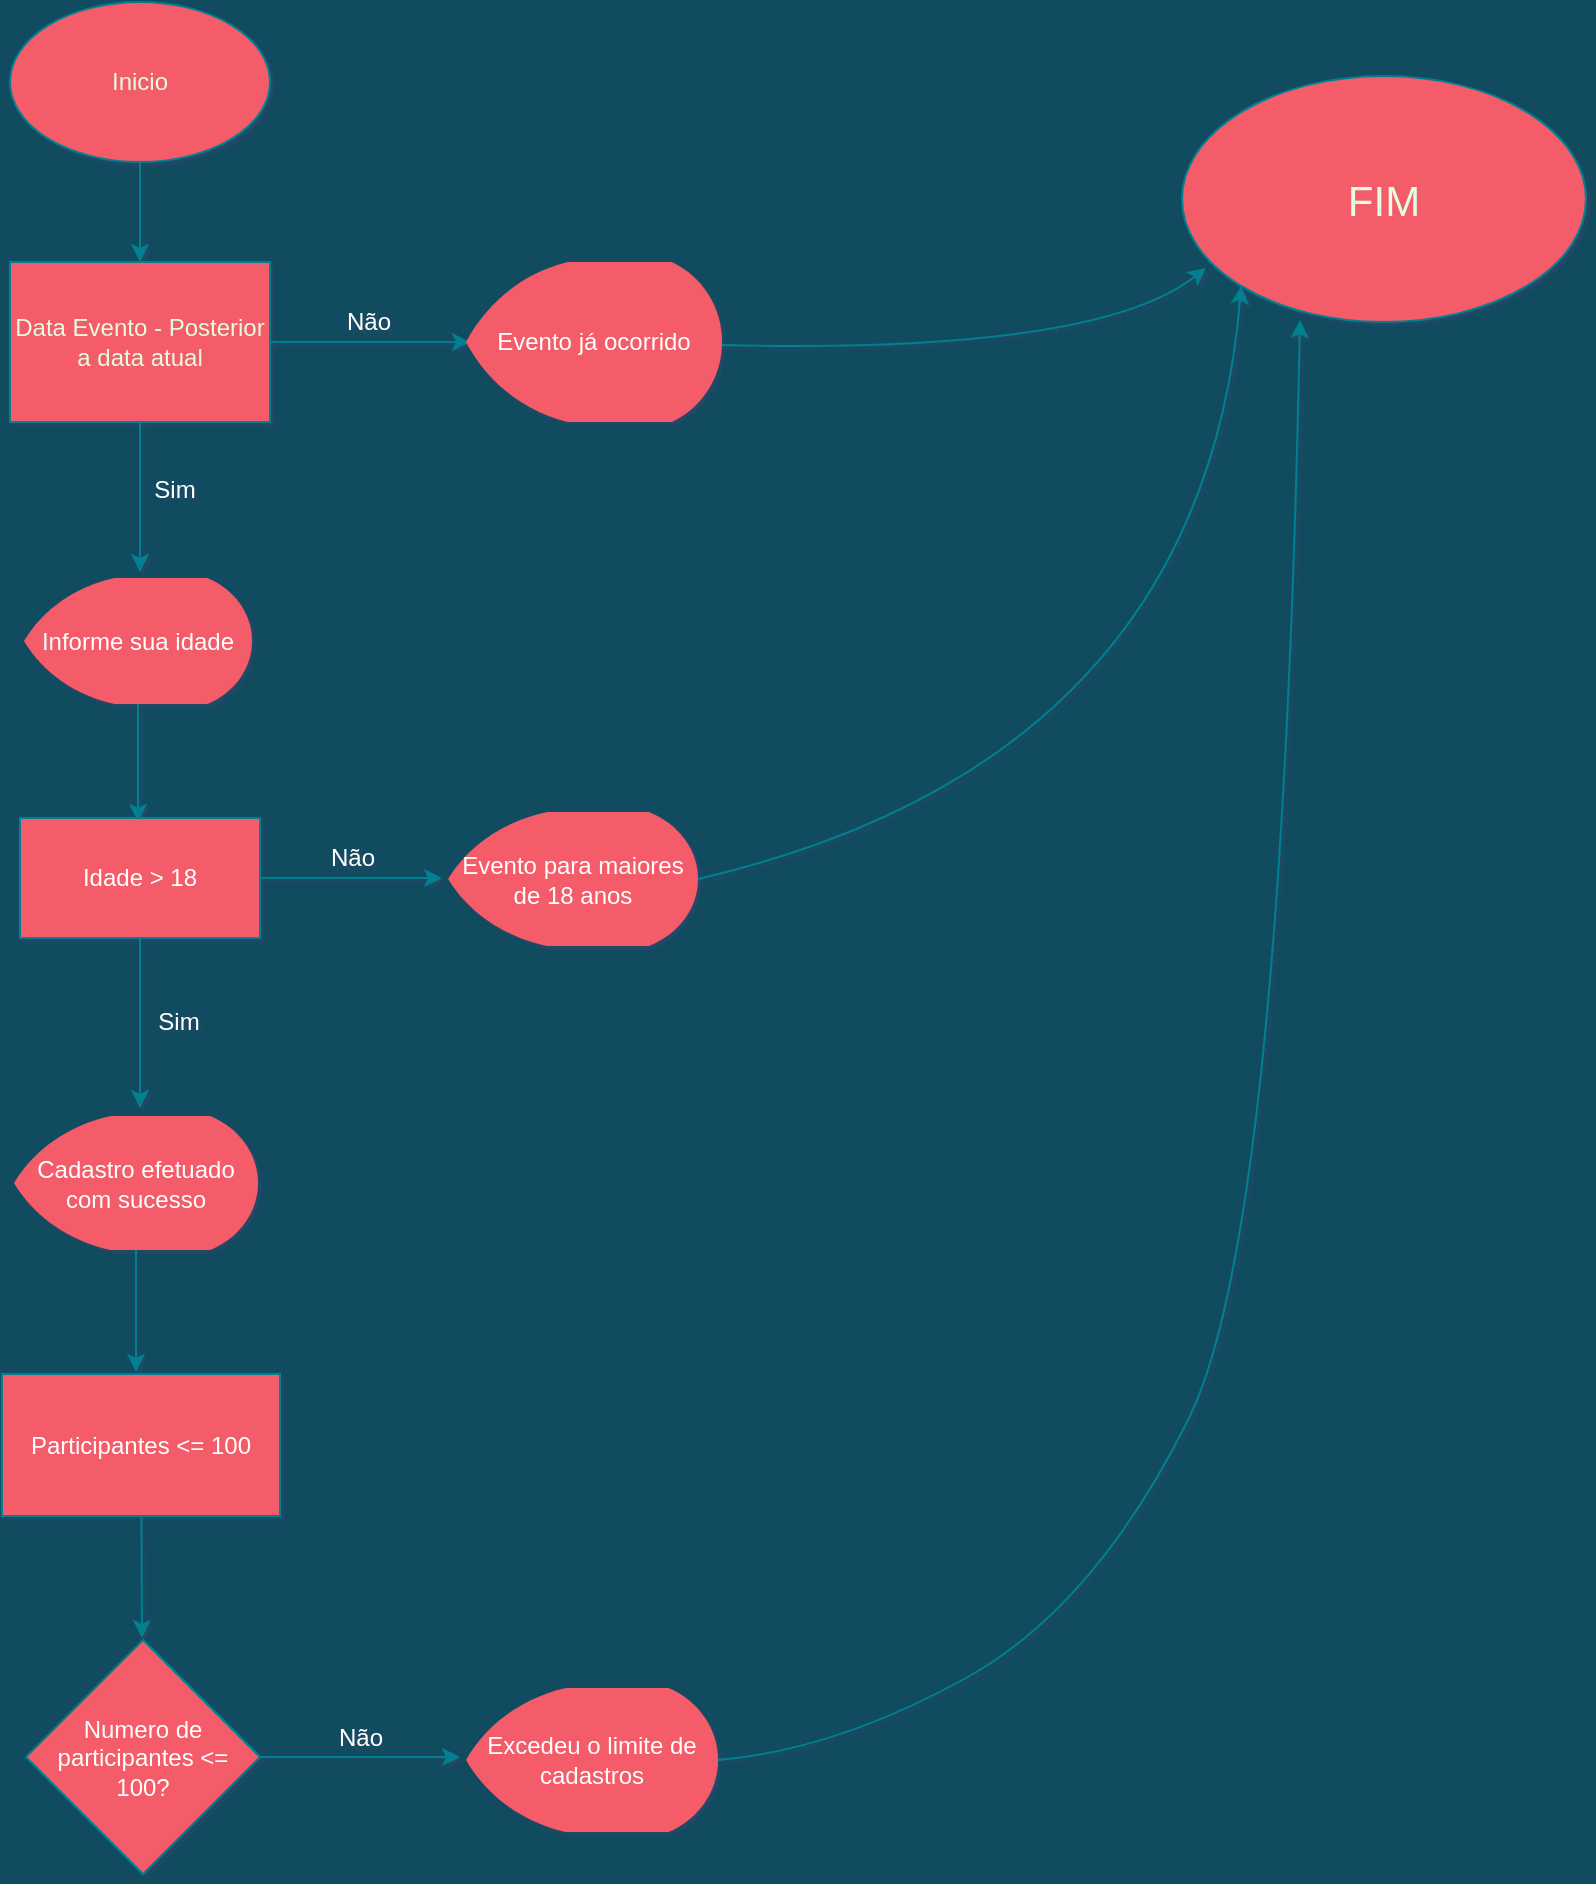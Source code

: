 <mxfile version="15.5.5" type="github">
  <diagram id="C5RBs43oDa-KdzZeNtuy" name="Page-1">
    <mxGraphModel dx="868" dy="450" grid="0" gridSize="10" guides="1" tooltips="1" connect="1" arrows="1" fold="1" page="1" pageScale="1" pageWidth="827" pageHeight="1169" background="#114B5F" math="0" shadow="1">
      <root>
        <mxCell id="WIyWlLk6GJQsqaUBKTNV-0" />
        <mxCell id="WIyWlLk6GJQsqaUBKTNV-1" parent="WIyWlLk6GJQsqaUBKTNV-0" />
        <mxCell id="gjaV1r2FVJud3NEbYi1d-0" value="&lt;font style=&quot;vertical-align: inherit&quot;&gt;&lt;font style=&quot;vertical-align: inherit&quot;&gt;Inicio&lt;/font&gt;&lt;/font&gt;" style="ellipse;whiteSpace=wrap;html=1;fillColor=#F45B69;strokeColor=#028090;fontColor=#E4FDE1;" vertex="1" parent="WIyWlLk6GJQsqaUBKTNV-1">
          <mxGeometry x="20" y="10" width="130" height="80" as="geometry" />
        </mxCell>
        <mxCell id="gjaV1r2FVJud3NEbYi1d-1" value="" style="endArrow=classic;html=1;rounded=0;exitX=0.5;exitY=1;exitDx=0;exitDy=0;strokeColor=#028090;fontColor=#E4FDE1;labelBackgroundColor=#114B5F;" edge="1" parent="WIyWlLk6GJQsqaUBKTNV-1" source="gjaV1r2FVJud3NEbYi1d-0">
          <mxGeometry width="50" height="50" relative="1" as="geometry">
            <mxPoint x="60" y="140" as="sourcePoint" />
            <mxPoint x="85" y="140" as="targetPoint" />
            <Array as="points" />
          </mxGeometry>
        </mxCell>
        <mxCell id="gjaV1r2FVJud3NEbYi1d-2" value="&lt;font style=&quot;vertical-align: inherit&quot;&gt;&lt;font style=&quot;vertical-align: inherit&quot;&gt;Data Evento - Posterior a data atual&lt;/font&gt;&lt;/font&gt;" style="rounded=0;whiteSpace=wrap;html=1;fillColor=#F45B69;strokeColor=#028090;fontColor=#E4FDE1;" vertex="1" parent="WIyWlLk6GJQsqaUBKTNV-1">
          <mxGeometry x="20" y="140" width="130" height="80" as="geometry" />
        </mxCell>
        <mxCell id="gjaV1r2FVJud3NEbYi1d-3" value="&lt;font style=&quot;font-size: 21px&quot;&gt;FIM&lt;/font&gt;" style="ellipse;whiteSpace=wrap;html=1;rounded=0;sketch=0;fontColor=#E4FDE1;strokeColor=#028090;fillColor=#F45B69;" vertex="1" parent="WIyWlLk6GJQsqaUBKTNV-1">
          <mxGeometry x="606" y="47" width="202" height="123" as="geometry" />
        </mxCell>
        <mxCell id="gjaV1r2FVJud3NEbYi1d-10" value="" style="endArrow=classic;html=1;rounded=1;sketch=0;fontSize=12;fontColor=default;strokeColor=#028090;fillColor=#F45B69;curved=0;" edge="1" parent="WIyWlLk6GJQsqaUBKTNV-1" source="gjaV1r2FVJud3NEbYi1d-2">
          <mxGeometry relative="1" as="geometry">
            <mxPoint x="150" y="180" as="sourcePoint" />
            <mxPoint x="250" y="180" as="targetPoint" />
          </mxGeometry>
        </mxCell>
        <mxCell id="gjaV1r2FVJud3NEbYi1d-11" value="Não" style="edgeLabel;resizable=0;html=1;align=center;verticalAlign=middle;rounded=0;labelBackgroundColor=none;sketch=0;fontSize=12;fontColor=#FFFFFF;strokeColor=#028090;fillColor=#F45B69;" connectable="0" vertex="1" parent="gjaV1r2FVJud3NEbYi1d-10">
          <mxGeometry relative="1" as="geometry">
            <mxPoint x="-1" y="-10" as="offset" />
          </mxGeometry>
        </mxCell>
        <mxCell id="gjaV1r2FVJud3NEbYi1d-12" value="Evento já ocorrido" style="strokeWidth=2;html=1;shape=mxgraph.flowchart.display;whiteSpace=wrap;rounded=0;labelBackgroundColor=none;sketch=0;fontSize=12;fontColor=#FFFFFF;fillColor=#F45B69;strokeColor=none;" vertex="1" parent="WIyWlLk6GJQsqaUBKTNV-1">
          <mxGeometry x="248" y="140" width="128" height="80" as="geometry" />
        </mxCell>
        <mxCell id="gjaV1r2FVJud3NEbYi1d-14" value="" style="curved=1;endArrow=classic;html=1;rounded=1;sketch=0;fontSize=12;fontColor=#FFFFFF;strokeColor=#028090;fillColor=#F45B69;entryX=0.059;entryY=0.78;entryDx=0;entryDy=0;entryPerimeter=0;" edge="1" parent="WIyWlLk6GJQsqaUBKTNV-1" source="gjaV1r2FVJud3NEbYi1d-12" target="gjaV1r2FVJud3NEbYi1d-3">
          <mxGeometry width="50" height="50" relative="1" as="geometry">
            <mxPoint x="376" y="230" as="sourcePoint" />
            <mxPoint x="446.711" y="180" as="targetPoint" />
            <Array as="points">
              <mxPoint x="564" y="186" />
            </Array>
          </mxGeometry>
        </mxCell>
        <mxCell id="gjaV1r2FVJud3NEbYi1d-15" value="" style="endArrow=classic;html=1;rounded=1;sketch=0;fontSize=12;fontColor=#FFFFFF;strokeColor=#028090;fillColor=#F45B69;curved=0;" edge="1" parent="WIyWlLk6GJQsqaUBKTNV-1" source="gjaV1r2FVJud3NEbYi1d-2">
          <mxGeometry relative="1" as="geometry">
            <mxPoint x="85" y="220" as="sourcePoint" />
            <mxPoint x="85" y="295" as="targetPoint" />
          </mxGeometry>
        </mxCell>
        <mxCell id="gjaV1r2FVJud3NEbYi1d-16" value="Sim" style="edgeLabel;resizable=0;html=1;align=center;verticalAlign=middle;rounded=0;labelBackgroundColor=none;sketch=0;fontSize=12;fontColor=#FFFFFF;strokeColor=#028090;fillColor=#F45B69;" connectable="0" vertex="1" parent="gjaV1r2FVJud3NEbYi1d-15">
          <mxGeometry relative="1" as="geometry">
            <mxPoint x="17" y="-4" as="offset" />
          </mxGeometry>
        </mxCell>
        <mxCell id="gjaV1r2FVJud3NEbYi1d-17" value="Informe sua idade" style="strokeWidth=2;html=1;shape=mxgraph.flowchart.display;whiteSpace=wrap;rounded=0;labelBackgroundColor=none;sketch=0;fontSize=12;fontColor=#FFFFFF;fillColor=#F45B69;strokeColor=none;" vertex="1" parent="WIyWlLk6GJQsqaUBKTNV-1">
          <mxGeometry x="27" y="298" width="114" height="63" as="geometry" />
        </mxCell>
        <mxCell id="gjaV1r2FVJud3NEbYi1d-18" value="" style="endArrow=classic;html=1;rounded=1;sketch=0;fontSize=12;fontColor=#FFFFFF;strokeColor=#028090;fillColor=#F45B69;curved=0;" edge="1" parent="WIyWlLk6GJQsqaUBKTNV-1" source="gjaV1r2FVJud3NEbYi1d-17">
          <mxGeometry width="50" height="50" relative="1" as="geometry">
            <mxPoint x="84" y="411" as="sourcePoint" />
            <mxPoint x="84" y="420" as="targetPoint" />
          </mxGeometry>
        </mxCell>
        <mxCell id="gjaV1r2FVJud3NEbYi1d-19" value="Idade &amp;gt; 18" style="rounded=0;whiteSpace=wrap;html=1;labelBackgroundColor=none;sketch=0;fontSize=12;fontColor=#FFFFFF;strokeColor=#028090;fillColor=#F45B69;" vertex="1" parent="WIyWlLk6GJQsqaUBKTNV-1">
          <mxGeometry x="25" y="418" width="120" height="60" as="geometry" />
        </mxCell>
        <mxCell id="gjaV1r2FVJud3NEbYi1d-22" value="" style="endArrow=classic;html=1;rounded=1;sketch=0;fontSize=12;fontColor=#FFFFFF;strokeColor=#028090;fillColor=#F45B69;curved=0;" edge="1" parent="WIyWlLk6GJQsqaUBKTNV-1" source="gjaV1r2FVJud3NEbYi1d-19">
          <mxGeometry relative="1" as="geometry">
            <mxPoint x="145" y="448" as="sourcePoint" />
            <mxPoint x="236" y="448" as="targetPoint" />
          </mxGeometry>
        </mxCell>
        <mxCell id="gjaV1r2FVJud3NEbYi1d-23" value="Não" style="edgeLabel;resizable=0;html=1;align=center;verticalAlign=middle;rounded=0;labelBackgroundColor=none;sketch=0;fontSize=12;fontColor=#FFFFFF;strokeColor=#028090;fillColor=#F45B69;" connectable="0" vertex="1" parent="gjaV1r2FVJud3NEbYi1d-22">
          <mxGeometry relative="1" as="geometry">
            <mxPoint y="-10" as="offset" />
          </mxGeometry>
        </mxCell>
        <mxCell id="gjaV1r2FVJud3NEbYi1d-24" value="Evento para maiores de 18 anos" style="strokeWidth=2;html=1;shape=mxgraph.flowchart.display;whiteSpace=wrap;rounded=0;labelBackgroundColor=none;sketch=0;fontSize=12;fontColor=#FFFFFF;fillColor=#F45B69;strokeColor=none;" vertex="1" parent="WIyWlLk6GJQsqaUBKTNV-1">
          <mxGeometry x="239" y="415" width="125" height="67" as="geometry" />
        </mxCell>
        <mxCell id="gjaV1r2FVJud3NEbYi1d-26" value="" style="curved=1;endArrow=classic;html=1;rounded=1;sketch=0;fontSize=12;fontColor=#FFFFFF;strokeColor=#028090;fillColor=#F45B69;entryX=0;entryY=1;entryDx=0;entryDy=0;exitX=1;exitY=0.5;exitDx=0;exitDy=0;exitPerimeter=0;shadow=0;" edge="1" parent="WIyWlLk6GJQsqaUBKTNV-1" source="gjaV1r2FVJud3NEbYi1d-24" target="gjaV1r2FVJud3NEbYi1d-3">
          <mxGeometry width="50" height="50" relative="1" as="geometry">
            <mxPoint x="364" y="498.5" as="sourcePoint" />
            <mxPoint x="434.711" y="448.5" as="targetPoint" />
            <Array as="points">
              <mxPoint x="616" y="390" />
            </Array>
          </mxGeometry>
        </mxCell>
        <mxCell id="gjaV1r2FVJud3NEbYi1d-27" value="" style="endArrow=classic;html=1;rounded=1;shadow=0;sketch=0;fontSize=12;fontColor=#FFFFFF;strokeColor=#028090;fillColor=#F45B69;curved=0;" edge="1" parent="WIyWlLk6GJQsqaUBKTNV-1" source="gjaV1r2FVJud3NEbYi1d-19">
          <mxGeometry relative="1" as="geometry">
            <mxPoint x="85" y="478" as="sourcePoint" />
            <mxPoint x="85" y="563" as="targetPoint" />
          </mxGeometry>
        </mxCell>
        <mxCell id="gjaV1r2FVJud3NEbYi1d-28" value="Sim" style="edgeLabel;resizable=0;html=1;align=center;verticalAlign=middle;rounded=0;labelBackgroundColor=none;sketch=0;fontSize=12;fontColor=#FFFFFF;strokeColor=#028090;fillColor=#F45B69;" connectable="0" vertex="1" parent="gjaV1r2FVJud3NEbYi1d-27">
          <mxGeometry relative="1" as="geometry">
            <mxPoint x="19" y="-1" as="offset" />
          </mxGeometry>
        </mxCell>
        <mxCell id="gjaV1r2FVJud3NEbYi1d-29" value="Cadastro efetuado com sucesso" style="strokeWidth=2;html=1;shape=mxgraph.flowchart.display;whiteSpace=wrap;rounded=0;labelBackgroundColor=none;sketch=0;fontSize=12;fontColor=#FFFFFF;fillColor=#F45B69;strokeColor=none;" vertex="1" parent="WIyWlLk6GJQsqaUBKTNV-1">
          <mxGeometry x="22" y="567" width="122" height="67" as="geometry" />
        </mxCell>
        <mxCell id="gjaV1r2FVJud3NEbYi1d-30" value="" style="endArrow=classic;html=1;rounded=1;shadow=0;sketch=0;fontSize=12;fontColor=#FFFFFF;strokeColor=#028090;fillColor=#F45B69;curved=0;" edge="1" parent="WIyWlLk6GJQsqaUBKTNV-1" source="gjaV1r2FVJud3NEbYi1d-29">
          <mxGeometry width="50" height="50" relative="1" as="geometry">
            <mxPoint x="83" y="684" as="sourcePoint" />
            <mxPoint x="83" y="695" as="targetPoint" />
          </mxGeometry>
        </mxCell>
        <mxCell id="gjaV1r2FVJud3NEbYi1d-31" value="Participantes &amp;lt;= 100" style="rounded=0;whiteSpace=wrap;html=1;labelBackgroundColor=none;sketch=0;fontSize=12;fontColor=#FFFFFF;strokeColor=#028090;fillColor=#F45B69;" vertex="1" parent="WIyWlLk6GJQsqaUBKTNV-1">
          <mxGeometry x="16" y="696" width="139" height="71" as="geometry" />
        </mxCell>
        <mxCell id="gjaV1r2FVJud3NEbYi1d-34" value="" style="endArrow=classic;html=1;rounded=1;shadow=0;sketch=0;fontSize=12;fontColor=#FFFFFF;strokeColor=#028090;fillColor=#F45B69;curved=0;" edge="1" parent="WIyWlLk6GJQsqaUBKTNV-1" source="gjaV1r2FVJud3NEbYi1d-31">
          <mxGeometry width="50" height="50" relative="1" as="geometry">
            <mxPoint x="85.5" y="817" as="sourcePoint" />
            <mxPoint x="86" y="828" as="targetPoint" />
          </mxGeometry>
        </mxCell>
        <mxCell id="gjaV1r2FVJud3NEbYi1d-35" value="Numero de participantes &amp;lt;= 100?" style="rhombus;whiteSpace=wrap;html=1;rounded=0;labelBackgroundColor=none;sketch=0;fontSize=12;fontColor=#FFFFFF;strokeColor=#028090;fillColor=#F45B69;" vertex="1" parent="WIyWlLk6GJQsqaUBKTNV-1">
          <mxGeometry x="28" y="829" width="117" height="117" as="geometry" />
        </mxCell>
        <mxCell id="gjaV1r2FVJud3NEbYi1d-36" value="" style="endArrow=classic;html=1;rounded=1;shadow=0;sketch=0;fontSize=12;fontColor=#FFFFFF;strokeColor=#028090;fillColor=#F45B69;curved=0;" edge="1" parent="WIyWlLk6GJQsqaUBKTNV-1" source="gjaV1r2FVJud3NEbYi1d-35">
          <mxGeometry relative="1" as="geometry">
            <mxPoint x="145" y="887.5" as="sourcePoint" />
            <mxPoint x="245" y="887.5" as="targetPoint" />
          </mxGeometry>
        </mxCell>
        <mxCell id="gjaV1r2FVJud3NEbYi1d-37" value="Não" style="edgeLabel;resizable=0;html=1;align=center;verticalAlign=middle;rounded=0;labelBackgroundColor=none;sketch=0;fontSize=12;fontColor=#FFFFFF;strokeColor=#028090;fillColor=#F45B69;" connectable="0" vertex="1" parent="gjaV1r2FVJud3NEbYi1d-36">
          <mxGeometry relative="1" as="geometry">
            <mxPoint y="-10" as="offset" />
          </mxGeometry>
        </mxCell>
        <mxCell id="gjaV1r2FVJud3NEbYi1d-38" value="Excedeu o limite de cadastros" style="strokeWidth=2;html=1;shape=mxgraph.flowchart.display;whiteSpace=wrap;rounded=0;labelBackgroundColor=none;sketch=0;fontSize=12;fontColor=#FFFFFF;fillColor=#F45B69;strokeColor=none;" vertex="1" parent="WIyWlLk6GJQsqaUBKTNV-1">
          <mxGeometry x="248" y="853" width="126" height="72" as="geometry" />
        </mxCell>
        <mxCell id="gjaV1r2FVJud3NEbYi1d-39" value="" style="curved=1;endArrow=classic;html=1;rounded=1;shadow=0;sketch=0;fontSize=12;fontColor=#FFFFFF;strokeColor=#028090;fillColor=#F45B69;entryX=0.292;entryY=0.992;entryDx=0;entryDy=0;entryPerimeter=0;exitX=1;exitY=0.5;exitDx=0;exitDy=0;exitPerimeter=0;" edge="1" parent="WIyWlLk6GJQsqaUBKTNV-1" source="gjaV1r2FVJud3NEbYi1d-38" target="gjaV1r2FVJud3NEbYi1d-3">
          <mxGeometry width="50" height="50" relative="1" as="geometry">
            <mxPoint x="374" y="939" as="sourcePoint" />
            <mxPoint x="444.711" y="889" as="targetPoint" />
            <Array as="points">
              <mxPoint x="433" y="884" />
              <mxPoint x="563" y="812" />
              <mxPoint x="656" y="624" />
            </Array>
          </mxGeometry>
        </mxCell>
      </root>
    </mxGraphModel>
  </diagram>
</mxfile>
